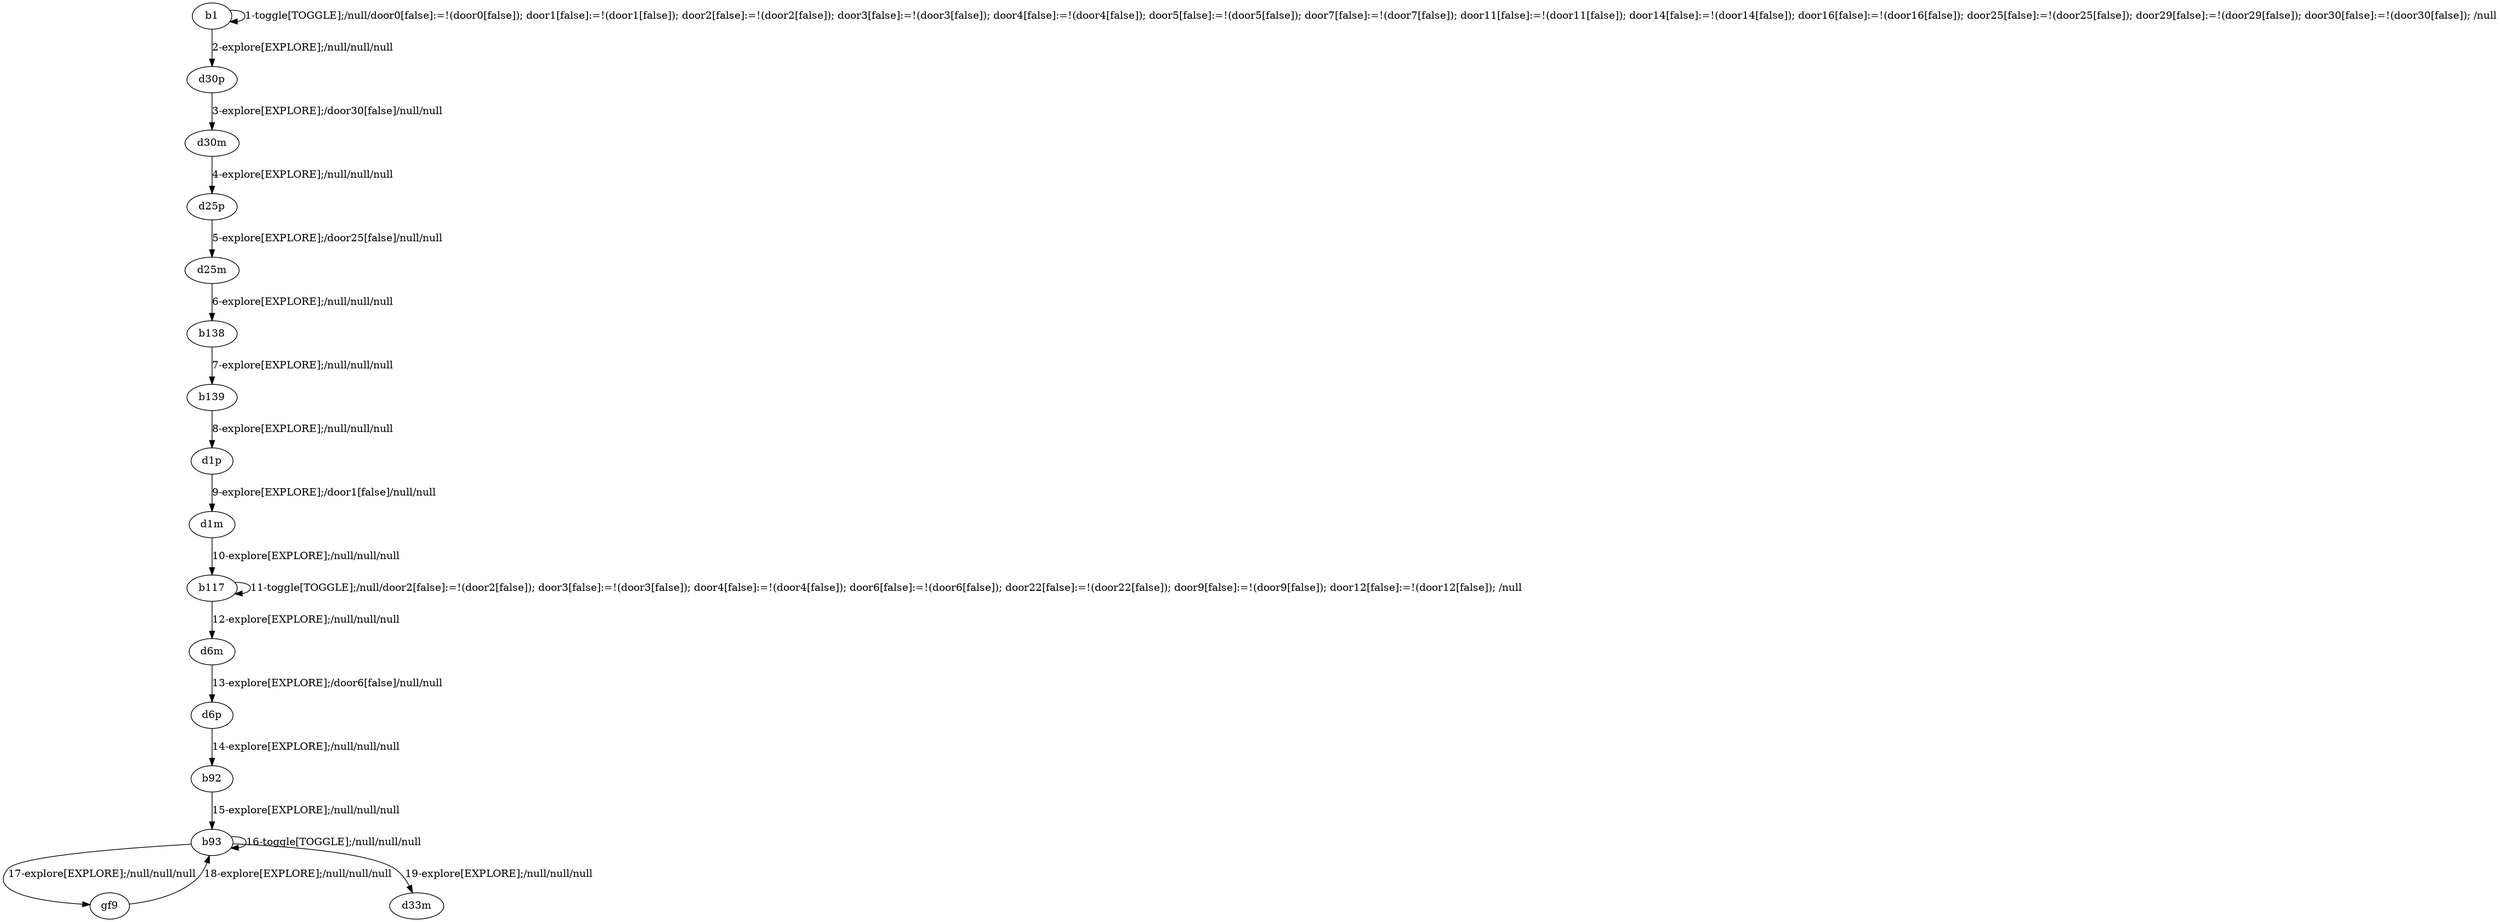 # Total number of goals covered by this test: 1
# b93 --> b93

digraph g {
"b1" -> "b1" [label = "1-toggle[TOGGLE];/null/door0[false]:=!(door0[false]); door1[false]:=!(door1[false]); door2[false]:=!(door2[false]); door3[false]:=!(door3[false]); door4[false]:=!(door4[false]); door5[false]:=!(door5[false]); door7[false]:=!(door7[false]); door11[false]:=!(door11[false]); door14[false]:=!(door14[false]); door16[false]:=!(door16[false]); door25[false]:=!(door25[false]); door29[false]:=!(door29[false]); door30[false]:=!(door30[false]); /null"];
"b1" -> "d30p" [label = "2-explore[EXPLORE];/null/null/null"];
"d30p" -> "d30m" [label = "3-explore[EXPLORE];/door30[false]/null/null"];
"d30m" -> "d25p" [label = "4-explore[EXPLORE];/null/null/null"];
"d25p" -> "d25m" [label = "5-explore[EXPLORE];/door25[false]/null/null"];
"d25m" -> "b138" [label = "6-explore[EXPLORE];/null/null/null"];
"b138" -> "b139" [label = "7-explore[EXPLORE];/null/null/null"];
"b139" -> "d1p" [label = "8-explore[EXPLORE];/null/null/null"];
"d1p" -> "d1m" [label = "9-explore[EXPLORE];/door1[false]/null/null"];
"d1m" -> "b117" [label = "10-explore[EXPLORE];/null/null/null"];
"b117" -> "b117" [label = "11-toggle[TOGGLE];/null/door2[false]:=!(door2[false]); door3[false]:=!(door3[false]); door4[false]:=!(door4[false]); door6[false]:=!(door6[false]); door22[false]:=!(door22[false]); door9[false]:=!(door9[false]); door12[false]:=!(door12[false]); /null"];
"b117" -> "d6m" [label = "12-explore[EXPLORE];/null/null/null"];
"d6m" -> "d6p" [label = "13-explore[EXPLORE];/door6[false]/null/null"];
"d6p" -> "b92" [label = "14-explore[EXPLORE];/null/null/null"];
"b92" -> "b93" [label = "15-explore[EXPLORE];/null/null/null"];
"b93" -> "b93" [label = "16-toggle[TOGGLE];/null/null/null"];
"b93" -> "gf9" [label = "17-explore[EXPLORE];/null/null/null"];
"gf9" -> "b93" [label = "18-explore[EXPLORE];/null/null/null"];
"b93" -> "d33m" [label = "19-explore[EXPLORE];/null/null/null"];
}